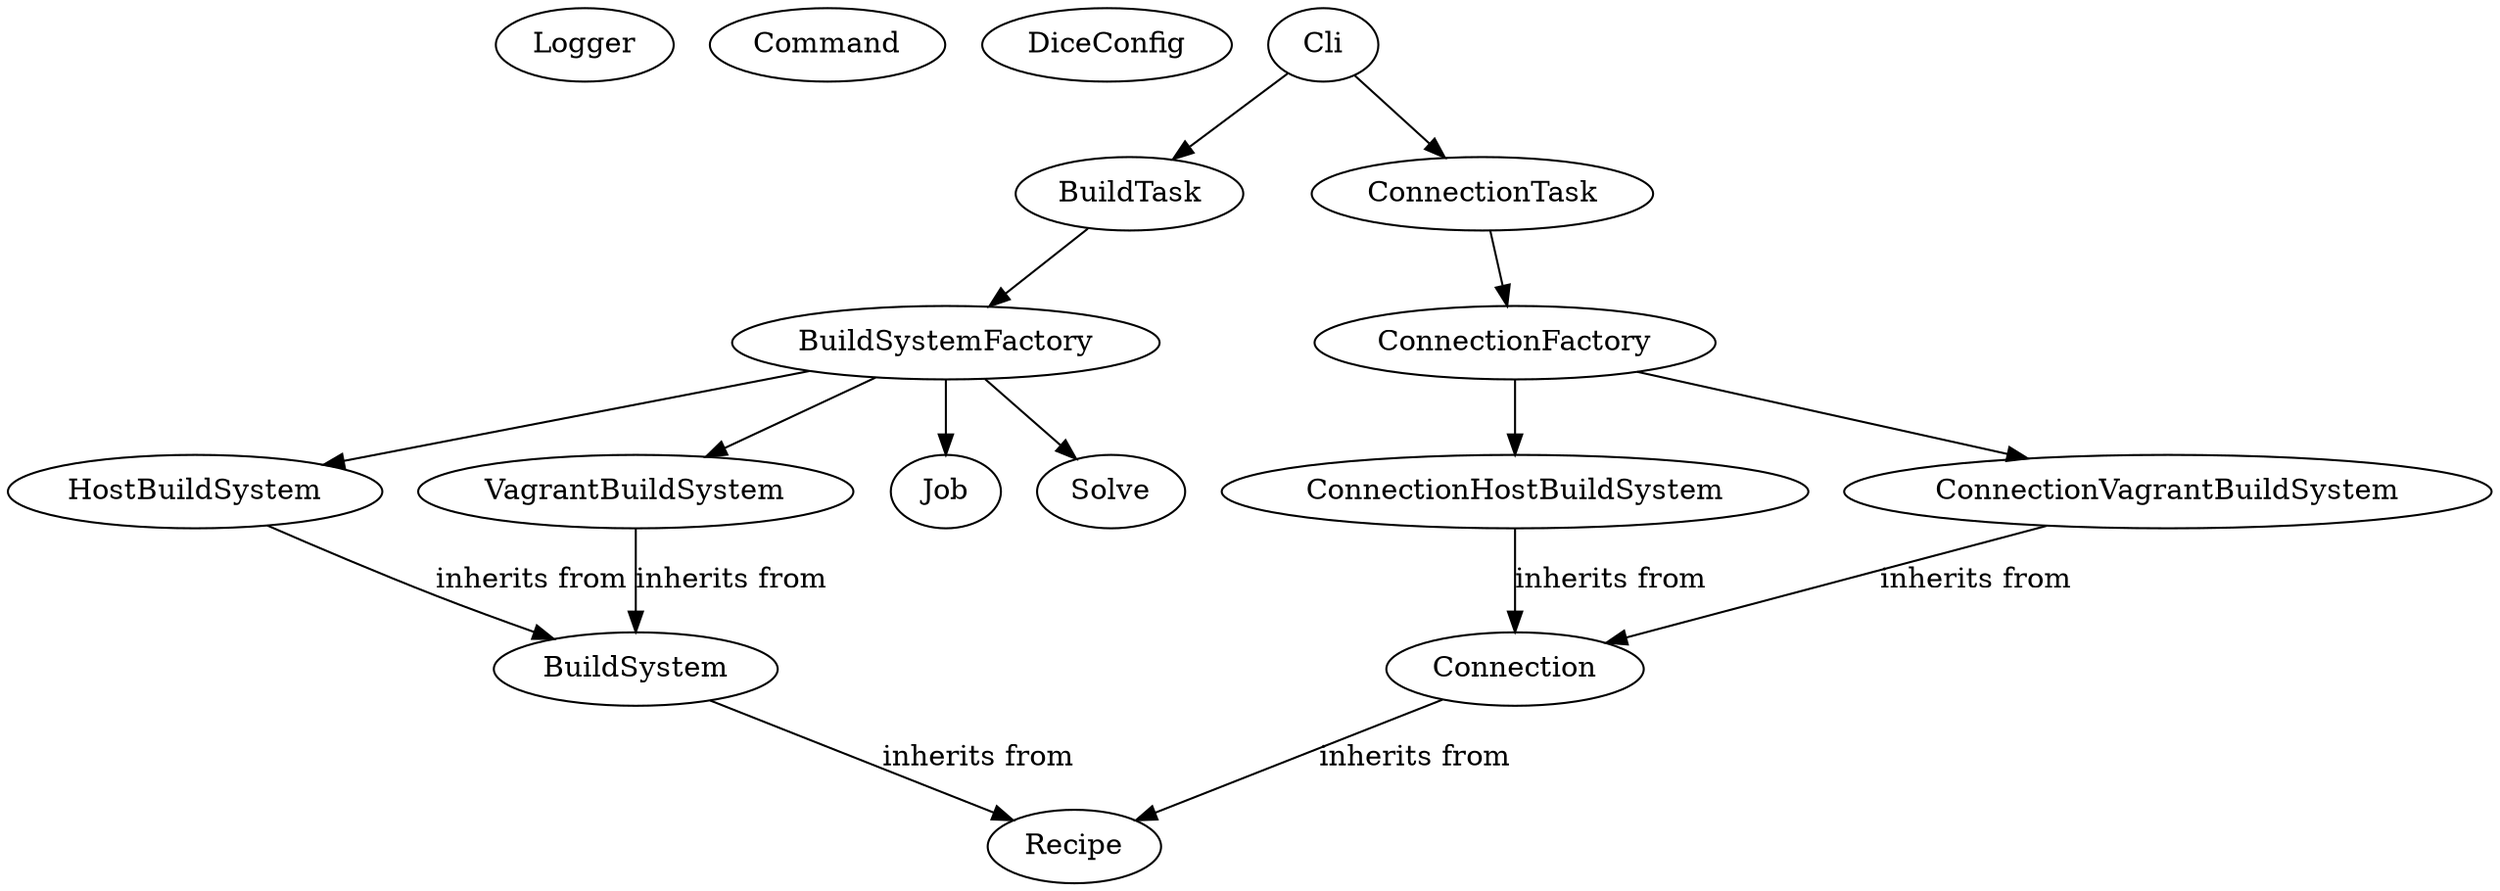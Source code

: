 digraph G {
  Logger;
  Command;
  DiceConfig;

  Cli;
  Cli -> BuildTask;

  Cli -> ConnectionTask;

  ConnectionHostBuildSystem -> Connection [label="inherits from"];
  ConnectionVagrantBuildSystem -> Connection [label="inherits from"];
  Connection -> Recipe [label="inherits from"];

  HostBuildSystem -> BuildSystem [label="inherits from"];
  VagrantBuildSystem -> BuildSystem [label="inherits from"];
  BuildSystem -> Recipe [label="inherits from"];

  ConnectionFactory -> ConnectionVagrantBuildSystem;
  ConnectionFactory -> ConnectionHostBuildSystem;

  ConnectionTask -> ConnectionFactory;

  BuildSystemFactory -> Job;
  BuildSystemFactory -> Solve;

  BuildSystemFactory -> HostBuildSystem
  BuildSystemFactory -> VagrantBuildSystem

  BuildTask -> BuildSystemFactory;
}
